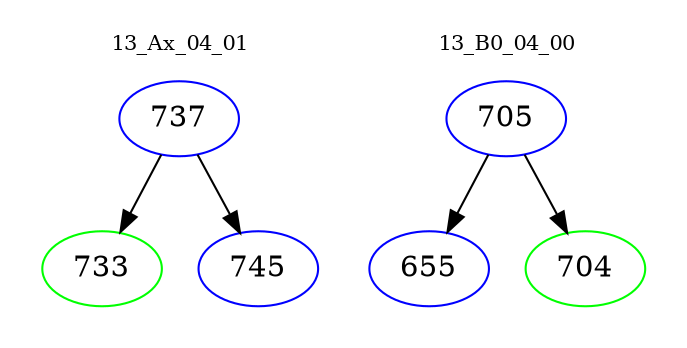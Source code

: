 digraph{
subgraph cluster_0 {
color = white
label = "13_Ax_04_01";
fontsize=10;
T0_737 [label="737", color="blue"]
T0_737 -> T0_733 [color="black"]
T0_733 [label="733", color="green"]
T0_737 -> T0_745 [color="black"]
T0_745 [label="745", color="blue"]
}
subgraph cluster_1 {
color = white
label = "13_B0_04_00";
fontsize=10;
T1_705 [label="705", color="blue"]
T1_705 -> T1_655 [color="black"]
T1_655 [label="655", color="blue"]
T1_705 -> T1_704 [color="black"]
T1_704 [label="704", color="green"]
}
}
